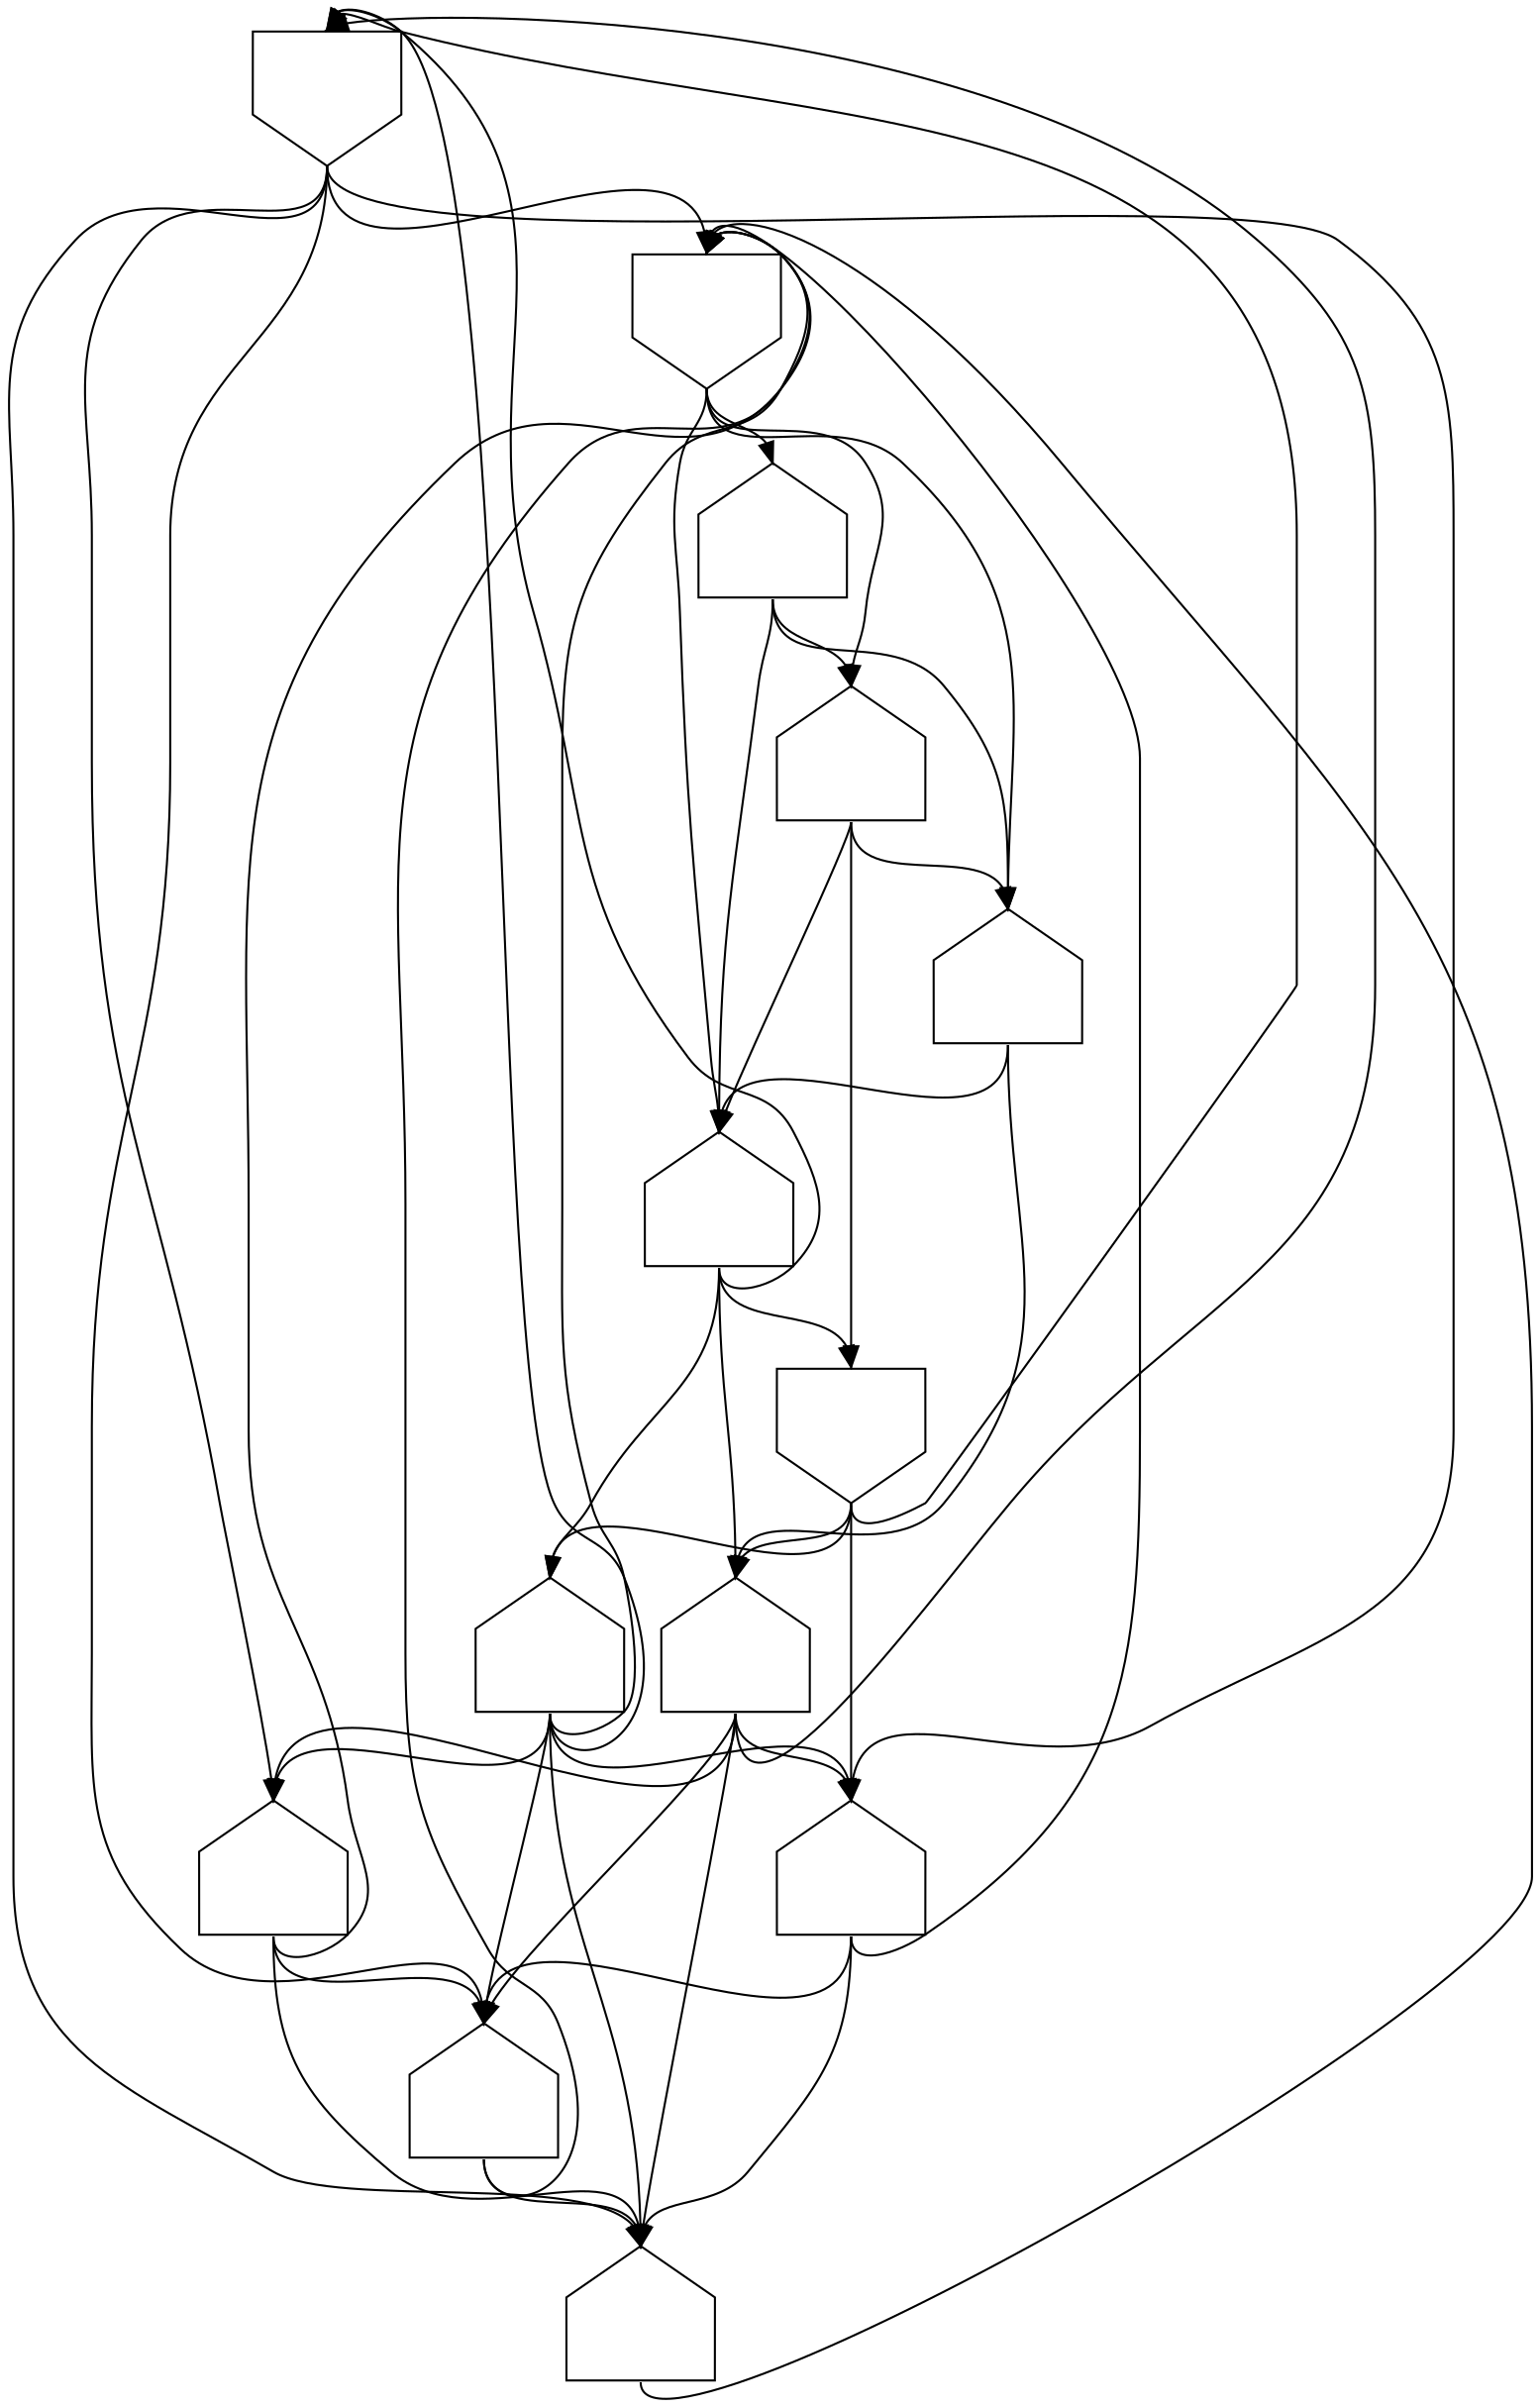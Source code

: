 digraph asm {
	edge [headport=n,tailport=s];
	13055 [label="",height=1,width=1,shape=invhouse];
	1456 [label="",height=1,width=1,shape=invhouse];
	14306 [label="",height=1,width=1,shape=house];
	15659 [label="",height=1,width=1,shape=house];
	12219 [label="",height=1,width=1,shape=house];
	15002 [label="",height=1,width=1,shape=house];
	16640 [label="",height=1,width=1,shape=house];
	17243 [label="",height=1,width=1,shape=house];
	14453 [label="",height=1,width=1,shape=house];
	15786 [label="",height=1,width=1,shape=house];
	16393 [label="",height=1,width=1,shape=invhouse];
	16398 [label="",height=1,width=1,shape=house];
	17916 [label="",height=1,width=1,shape=house];
	13055 -> 1456
	13055 -> 15002
	13055 -> 15786
	13055 -> 16640
	13055 -> 17243
	1456 -> 14306
	1456 -> 15659
	1456 -> 16398
	1456 -> 17916
	14306 -> 15659
	14306 -> 16393
	14306 -> 16398
	15659 -> 12219
	15659 -> 13055
	15659 -> 14453
	15659 -> 16393
	12219 -> 1456
	12219 -> 13055
	12219 -> 15002
	12219 -> 15786
	12219 -> 16640
	12219 -> 17243
	15002 -> 1456
	15002 -> 16640
	15002 -> 17243
	16640 -> 1456
	16640 -> 17243
	17243 -> 1456
	14453 -> 13055
	14453 -> 15002
	14453 -> 15786
	14453 -> 16640
	14453 -> 17243
	15786 -> 1456
	15786 -> 16640
	15786 -> 17243
	16393 -> 12219
	16393 -> 13055
	16393 -> 14453
	16393 -> 15786
	16398 -> 14453
	16398 -> 15659
	17916 -> 14306
	17916 -> 15659
	17916 -> 16398
}